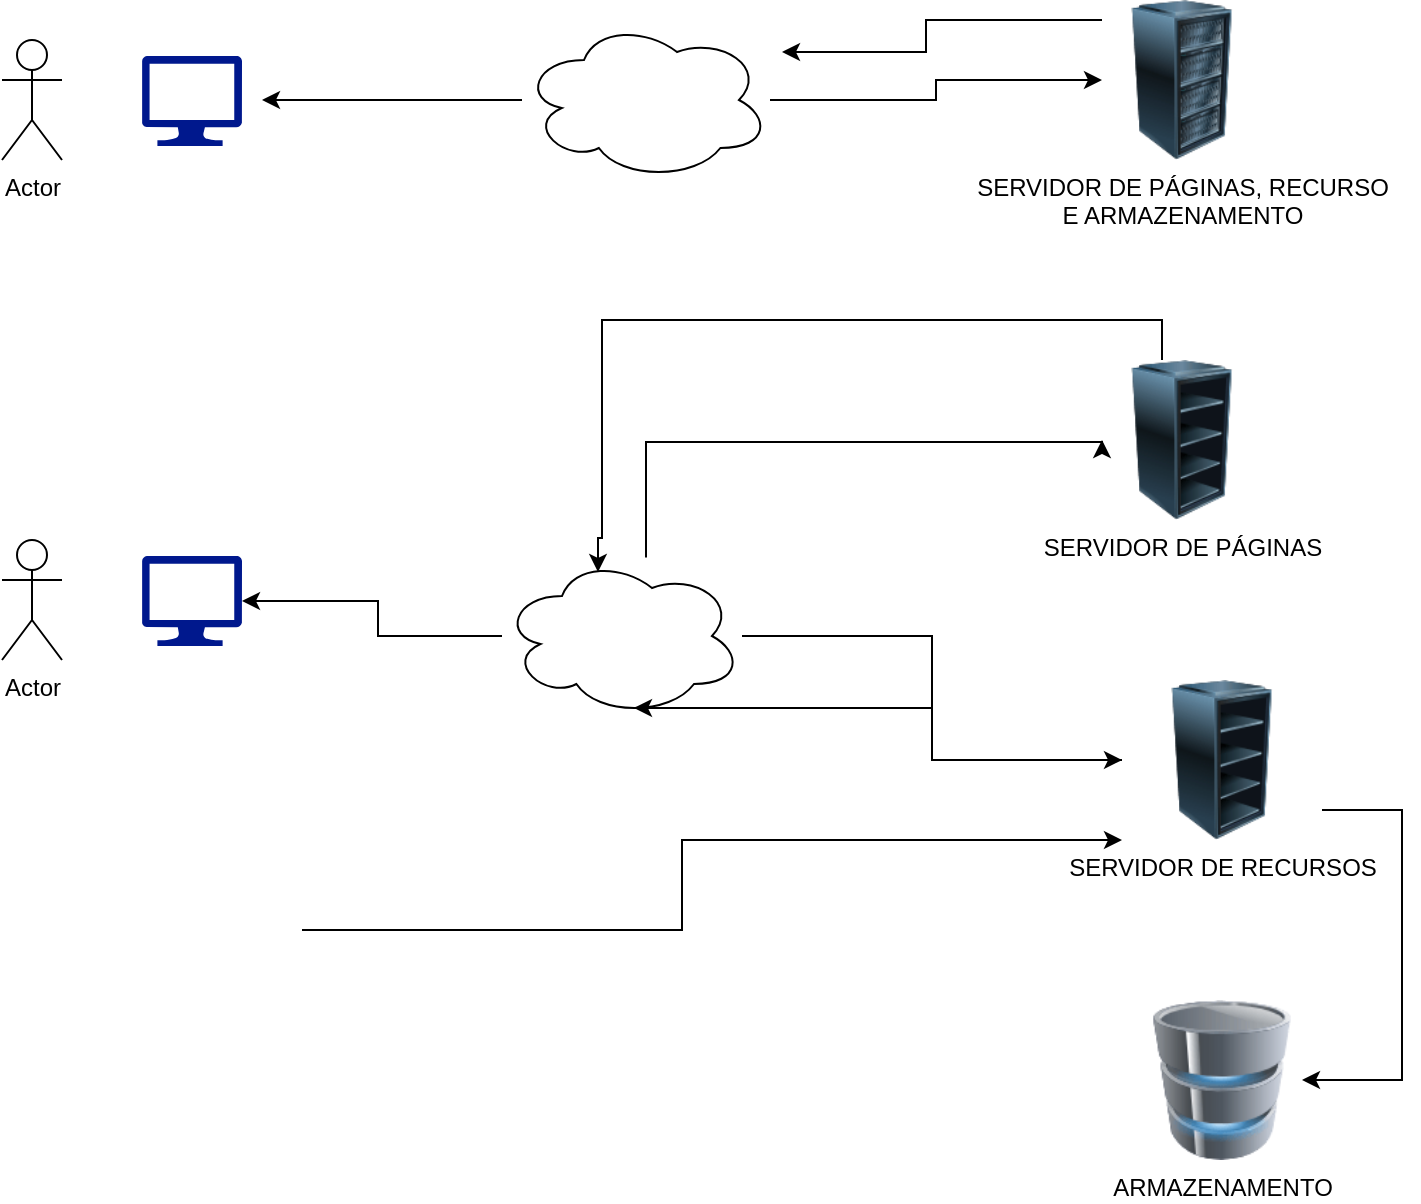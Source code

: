 <mxfile version="14.5.3" type="github" pages="2"><diagram id="DuYk3bRFhczehNAiZccG" name="Geral"><mxGraphModel dx="1038" dy="580" grid="1" gridSize="10" guides="1" tooltips="1" connect="1" arrows="1" fold="1" page="1" pageScale="1" pageWidth="827" pageHeight="1169" math="0" shadow="0"><root><mxCell id="0"/><mxCell id="1" parent="0"/><mxCell id="Dplk8uR63c_-3jrLWW8--1" value="Actor" style="shape=umlActor;verticalLabelPosition=bottom;verticalAlign=top;html=1;outlineConnect=0;" vertex="1" parent="1"><mxGeometry x="90" y="160" width="30" height="60" as="geometry"/></mxCell><mxCell id="Dplk8uR63c_-3jrLWW8--2" value="" style="aspect=fixed;pointerEvents=1;shadow=0;dashed=0;html=1;strokeColor=none;labelPosition=center;verticalLabelPosition=bottom;verticalAlign=top;align=center;fillColor=#00188D;shape=mxgraph.azure.computer" vertex="1" parent="1"><mxGeometry x="160" y="168" width="50" height="45" as="geometry"/></mxCell><mxCell id="Dplk8uR63c_-3jrLWW8--17" style="edgeStyle=orthogonalEdgeStyle;rounded=0;orthogonalLoop=1;jettySize=auto;html=1;" edge="1" parent="1" source="Dplk8uR63c_-3jrLWW8--3"><mxGeometry relative="1" as="geometry"><mxPoint x="480" y="166" as="targetPoint"/><Array as="points"><mxPoint x="552" y="150"/><mxPoint x="552" y="166"/></Array></mxGeometry></mxCell><mxCell id="Dplk8uR63c_-3jrLWW8--3" value="SERVIDOR DE PÁGINAS, RECURSO&lt;br&gt;E ARMAZENAMENTO" style="image;html=1;image=img/lib/clip_art/computers/Server_Rack_128x128.png" vertex="1" parent="1"><mxGeometry x="640" y="140" width="80" height="80" as="geometry"/></mxCell><mxCell id="Dplk8uR63c_-3jrLWW8--5" style="edgeStyle=orthogonalEdgeStyle;rounded=0;orthogonalLoop=1;jettySize=auto;html=1;" edge="1" parent="1" source="Dplk8uR63c_-3jrLWW8--4"><mxGeometry relative="1" as="geometry"><mxPoint x="220" y="190" as="targetPoint"/></mxGeometry></mxCell><mxCell id="Dplk8uR63c_-3jrLWW8--6" style="edgeStyle=orthogonalEdgeStyle;rounded=0;orthogonalLoop=1;jettySize=auto;html=1;" edge="1" parent="1" source="Dplk8uR63c_-3jrLWW8--4" target="Dplk8uR63c_-3jrLWW8--3"><mxGeometry relative="1" as="geometry"/></mxCell><mxCell id="Dplk8uR63c_-3jrLWW8--4" value="" style="ellipse;shape=cloud;whiteSpace=wrap;html=1;" vertex="1" parent="1"><mxGeometry x="350" y="150" width="124" height="80" as="geometry"/></mxCell><mxCell id="Dplk8uR63c_-3jrLWW8--7" value="Actor" style="shape=umlActor;verticalLabelPosition=bottom;verticalAlign=top;html=1;outlineConnect=0;" vertex="1" parent="1"><mxGeometry x="90" y="410" width="30" height="60" as="geometry"/></mxCell><mxCell id="Dplk8uR63c_-3jrLWW8--8" value="" style="aspect=fixed;pointerEvents=1;shadow=0;dashed=0;html=1;strokeColor=none;labelPosition=center;verticalLabelPosition=bottom;verticalAlign=top;align=center;fillColor=#00188D;shape=mxgraph.azure.computer" vertex="1" parent="1"><mxGeometry x="160" y="418" width="50" height="45" as="geometry"/></mxCell><mxCell id="Dplk8uR63c_-3jrLWW8--10" style="edgeStyle=orthogonalEdgeStyle;rounded=0;orthogonalLoop=1;jettySize=auto;html=1;entryX=1;entryY=0.5;entryDx=0;entryDy=0;entryPerimeter=0;" edge="1" parent="1" source="Dplk8uR63c_-3jrLWW8--9" target="Dplk8uR63c_-3jrLWW8--8"><mxGeometry relative="1" as="geometry"><Array as="points"><mxPoint x="278" y="458"/><mxPoint x="278" y="441"/></Array></mxGeometry></mxCell><mxCell id="Dplk8uR63c_-3jrLWW8--12" style="edgeStyle=orthogonalEdgeStyle;rounded=0;orthogonalLoop=1;jettySize=auto;html=1;entryX=0;entryY=0.5;entryDx=0;entryDy=0;" edge="1" parent="1" source="Dplk8uR63c_-3jrLWW8--9" target="Dplk8uR63c_-3jrLWW8--11"><mxGeometry relative="1" as="geometry"><Array as="points"><mxPoint x="412" y="361"/></Array></mxGeometry></mxCell><mxCell id="Dplk8uR63c_-3jrLWW8--15" style="edgeStyle=orthogonalEdgeStyle;rounded=0;orthogonalLoop=1;jettySize=auto;html=1;" edge="1" parent="1" source="Dplk8uR63c_-3jrLWW8--9" target="Dplk8uR63c_-3jrLWW8--13"><mxGeometry relative="1" as="geometry"/></mxCell><mxCell id="Dplk8uR63c_-3jrLWW8--9" value="" style="ellipse;shape=cloud;whiteSpace=wrap;html=1;" vertex="1" parent="1"><mxGeometry x="340" y="418" width="120" height="80" as="geometry"/></mxCell><mxCell id="Dplk8uR63c_-3jrLWW8--16" style="edgeStyle=orthogonalEdgeStyle;rounded=0;orthogonalLoop=1;jettySize=auto;html=1;entryX=0.4;entryY=0.1;entryDx=0;entryDy=0;entryPerimeter=0;" edge="1" parent="1" source="Dplk8uR63c_-3jrLWW8--11" target="Dplk8uR63c_-3jrLWW8--9"><mxGeometry relative="1" as="geometry"><Array as="points"><mxPoint x="670" y="300"/><mxPoint x="390" y="300"/><mxPoint x="390" y="409"/><mxPoint x="388" y="409"/></Array></mxGeometry></mxCell><mxCell id="Dplk8uR63c_-3jrLWW8--11" value="SERVIDOR DE PÁGINAS" style="image;html=1;image=img/lib/clip_art/computers/Server_Rack_Empty_128x128.png" vertex="1" parent="1"><mxGeometry x="640" y="320" width="80" height="80" as="geometry"/></mxCell><mxCell id="Dplk8uR63c_-3jrLWW8--14" style="edgeStyle=orthogonalEdgeStyle;rounded=0;orthogonalLoop=1;jettySize=auto;html=1;entryX=0.55;entryY=0.95;entryDx=0;entryDy=0;entryPerimeter=0;" edge="1" parent="1" source="Dplk8uR63c_-3jrLWW8--13" target="Dplk8uR63c_-3jrLWW8--9"><mxGeometry relative="1" as="geometry"/></mxCell><mxCell id="Dplk8uR63c_-3jrLWW8--20" style="edgeStyle=orthogonalEdgeStyle;rounded=0;orthogonalLoop=1;jettySize=auto;html=1;" edge="1" parent="1" source="Dplk8uR63c_-3jrLWW8--13" target="Dplk8uR63c_-3jrLWW8--19"><mxGeometry relative="1" as="geometry"><Array as="points"><mxPoint x="790" y="545"/><mxPoint x="790" y="680"/></Array></mxGeometry></mxCell><mxCell id="Dplk8uR63c_-3jrLWW8--13" value="SERVIDOR DE RECURSOS" style="image;html=1;image=img/lib/clip_art/computers/Server_Rack_Empty_128x128.png" vertex="1" parent="1"><mxGeometry x="650" y="480" width="100" height="80" as="geometry"/></mxCell><mxCell id="Dplk8uR63c_-3jrLWW8--19" value="ARMAZENAMENTO" style="image;html=1;image=img/lib/clip_art/computers/Database_128x128.png" vertex="1" parent="1"><mxGeometry x="660" y="640" width="80" height="80" as="geometry"/></mxCell><mxCell id="Dplk8uR63c_-3jrLWW8--23" style="edgeStyle=orthogonalEdgeStyle;rounded=0;orthogonalLoop=1;jettySize=auto;html=1;" edge="1" parent="1" source="Dplk8uR63c_-3jrLWW8--22" target="Dplk8uR63c_-3jrLWW8--13"><mxGeometry relative="1" as="geometry"><Array as="points"><mxPoint x="430" y="605"/><mxPoint x="430" y="560"/></Array></mxGeometry></mxCell><mxCell id="Dplk8uR63c_-3jrLWW8--22" value="" style="shape=image;html=1;verticalAlign=top;verticalLabelPosition=bottom;labelBackgroundColor=#ffffff;imageAspect=0;aspect=fixed;image=https://cdn2.iconfinder.com/data/icons/artificial-intelligence-52/48/bl_1643_Robot_artificial_intelligence_worker_humanoid_gadget_bot-128.png" vertex="1" parent="1"><mxGeometry x="150" y="560" width="90" height="90" as="geometry"/></mxCell></root></mxGraphModel></diagram><diagram id="OIdg_glcFA2lAj6KDDs7" name="Servidor de Recursos (API)"><mxGraphModel dx="1038" dy="580" grid="1" gridSize="10" guides="1" tooltips="1" connect="1" arrows="1" fold="1" page="1" pageScale="1" pageWidth="827" pageHeight="1169" math="0" shadow="0"><root><mxCell id="Yx5U5O1jz0wp6C9i2OK5-0"/><mxCell id="Yx5U5O1jz0wp6C9i2OK5-1" parent="Yx5U5O1jz0wp6C9i2OK5-0"/><mxCell id="Yx5U5O1jz0wp6C9i2OK5-4" style="edgeStyle=orthogonalEdgeStyle;rounded=0;orthogonalLoop=1;jettySize=auto;html=1;" edge="1" parent="Yx5U5O1jz0wp6C9i2OK5-1" source="Yx5U5O1jz0wp6C9i2OK5-2"><mxGeometry relative="1" as="geometry"><mxPoint x="320" y="70" as="targetPoint"/></mxGeometry></mxCell><mxCell id="Yx5U5O1jz0wp6C9i2OK5-2" value="" style="image;html=1;image=img/lib/clip_art/computers/Server_Rack_128x128.png" vertex="1" parent="Yx5U5O1jz0wp6C9i2OK5-1"><mxGeometry x="40" y="30" width="80" height="80" as="geometry"/></mxCell><mxCell id="8vdADL-6mqMjfqFkTIOo-2" style="edgeStyle=orthogonalEdgeStyle;rounded=0;orthogonalLoop=1;jettySize=auto;html=1;" edge="1" parent="Yx5U5O1jz0wp6C9i2OK5-1" source="Yx5U5O1jz0wp6C9i2OK5-3" target="8vdADL-6mqMjfqFkTIOo-0"><mxGeometry relative="1" as="geometry"/></mxCell><mxCell id="Yx5U5O1jz0wp6C9i2OK5-3" value="controller" style="shape=umlFrame;whiteSpace=wrap;html=1;width=80;height=40;" vertex="1" parent="Yx5U5O1jz0wp6C9i2OK5-1"><mxGeometry x="330" y="20" width="320" height="140" as="geometry"/></mxCell><mxCell id="8vdADL-6mqMjfqFkTIOo-3" style="edgeStyle=orthogonalEdgeStyle;rounded=0;orthogonalLoop=1;jettySize=auto;html=1;" edge="1" parent="Yx5U5O1jz0wp6C9i2OK5-1" source="8vdADL-6mqMjfqFkTIOo-0" target="8vdADL-6mqMjfqFkTIOo-1"><mxGeometry relative="1" as="geometry"/></mxCell><mxCell id="8vdADL-6mqMjfqFkTIOo-5" style="edgeStyle=orthogonalEdgeStyle;rounded=0;orthogonalLoop=1;jettySize=auto;html=1;entryX=-0.005;entryY=0.495;entryDx=0;entryDy=0;entryPerimeter=0;" edge="1" parent="Yx5U5O1jz0wp6C9i2OK5-1" source="8vdADL-6mqMjfqFkTIOo-0" target="8vdADL-6mqMjfqFkTIOo-4"><mxGeometry relative="1" as="geometry"/></mxCell><mxCell id="8vdADL-6mqMjfqFkTIOo-0" value="business" style="shape=umlFrame;whiteSpace=wrap;html=1;width=70;height=40;" vertex="1" parent="Yx5U5O1jz0wp6C9i2OK5-1"><mxGeometry x="94" y="220" width="320" height="150" as="geometry"/></mxCell><mxCell id="8vdADL-6mqMjfqFkTIOo-7" style="edgeStyle=orthogonalEdgeStyle;rounded=0;orthogonalLoop=1;jettySize=auto;html=1;" edge="1" parent="Yx5U5O1jz0wp6C9i2OK5-1" source="8vdADL-6mqMjfqFkTIOo-1"><mxGeometry relative="1" as="geometry"><mxPoint x="700" y="380" as="targetPoint"/><Array as="points"><mxPoint x="700" y="530"/><mxPoint x="700" y="380"/></Array></mxGeometry></mxCell><mxCell id="8vdADL-6mqMjfqFkTIOo-1" value="repository" style="shape=umlFrame;whiteSpace=wrap;html=1;width=70;height=40;" vertex="1" parent="Yx5U5O1jz0wp6C9i2OK5-1"><mxGeometry x="250" y="430" width="300" height="200" as="geometry"/></mxCell><mxCell id="8vdADL-6mqMjfqFkTIOo-4" value="model" style="shape=umlFrame;whiteSpace=wrap;html=1;" vertex="1" parent="Yx5U5O1jz0wp6C9i2OK5-1"><mxGeometry x="520" y="210" width="300" height="150" as="geometry"/></mxCell><mxCell id="8vdADL-6mqMjfqFkTIOo-9" value="services" style="text;html=1;strokeColor=none;fillColor=none;align=center;verticalAlign=middle;whiteSpace=wrap;rounded=0;" vertex="1" parent="Yx5U5O1jz0wp6C9i2OK5-1"><mxGeometry x="160" y="280" width="40" height="20" as="geometry"/></mxCell><mxCell id="8vdADL-6mqMjfqFkTIOo-10" value="builder" style="text;html=1;strokeColor=none;fillColor=none;align=center;verticalAlign=middle;whiteSpace=wrap;rounded=0;" vertex="1" parent="Yx5U5O1jz0wp6C9i2OK5-1"><mxGeometry x="160" y="310" width="40" height="20" as="geometry"/></mxCell></root></mxGraphModel></diagram></mxfile>